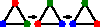 size(50, 50);

pair pA = (0, 1);
real r = 120;
pair pB = (cos(radians(r)), sin(radians(r))) * pA;
pair pC = (cos(radians(r)), sin(radians(r))) * pB;

void tdraw(pair pA, pair pB, pair pC, pair pos) {
    draw(shift(pos)*(pA--pB--pC--cycle));
    dot(shift(pos)*pA, red);
    dot(shift(pos)*pB, blue);
    dot(shift(pos)*pC, deepgreen);
}

pair pos = (0,0);

tdraw(pA, pB, pC, pos);

pair rot = (cos(radians(r)), sin(radians(r)));
pA = rot * pA;
pB = rot * pB;
pC = rot * pC;

draw((1,0)--(1.5,0),EndArrow);

tdraw(pA, pB, pC, (2.5,0));

pair p = pA;
pA = pB;
pB = p;

draw((3.5,0)--(4,0),EndArrow);


tdraw(pA, pB, pC, (5,0));
